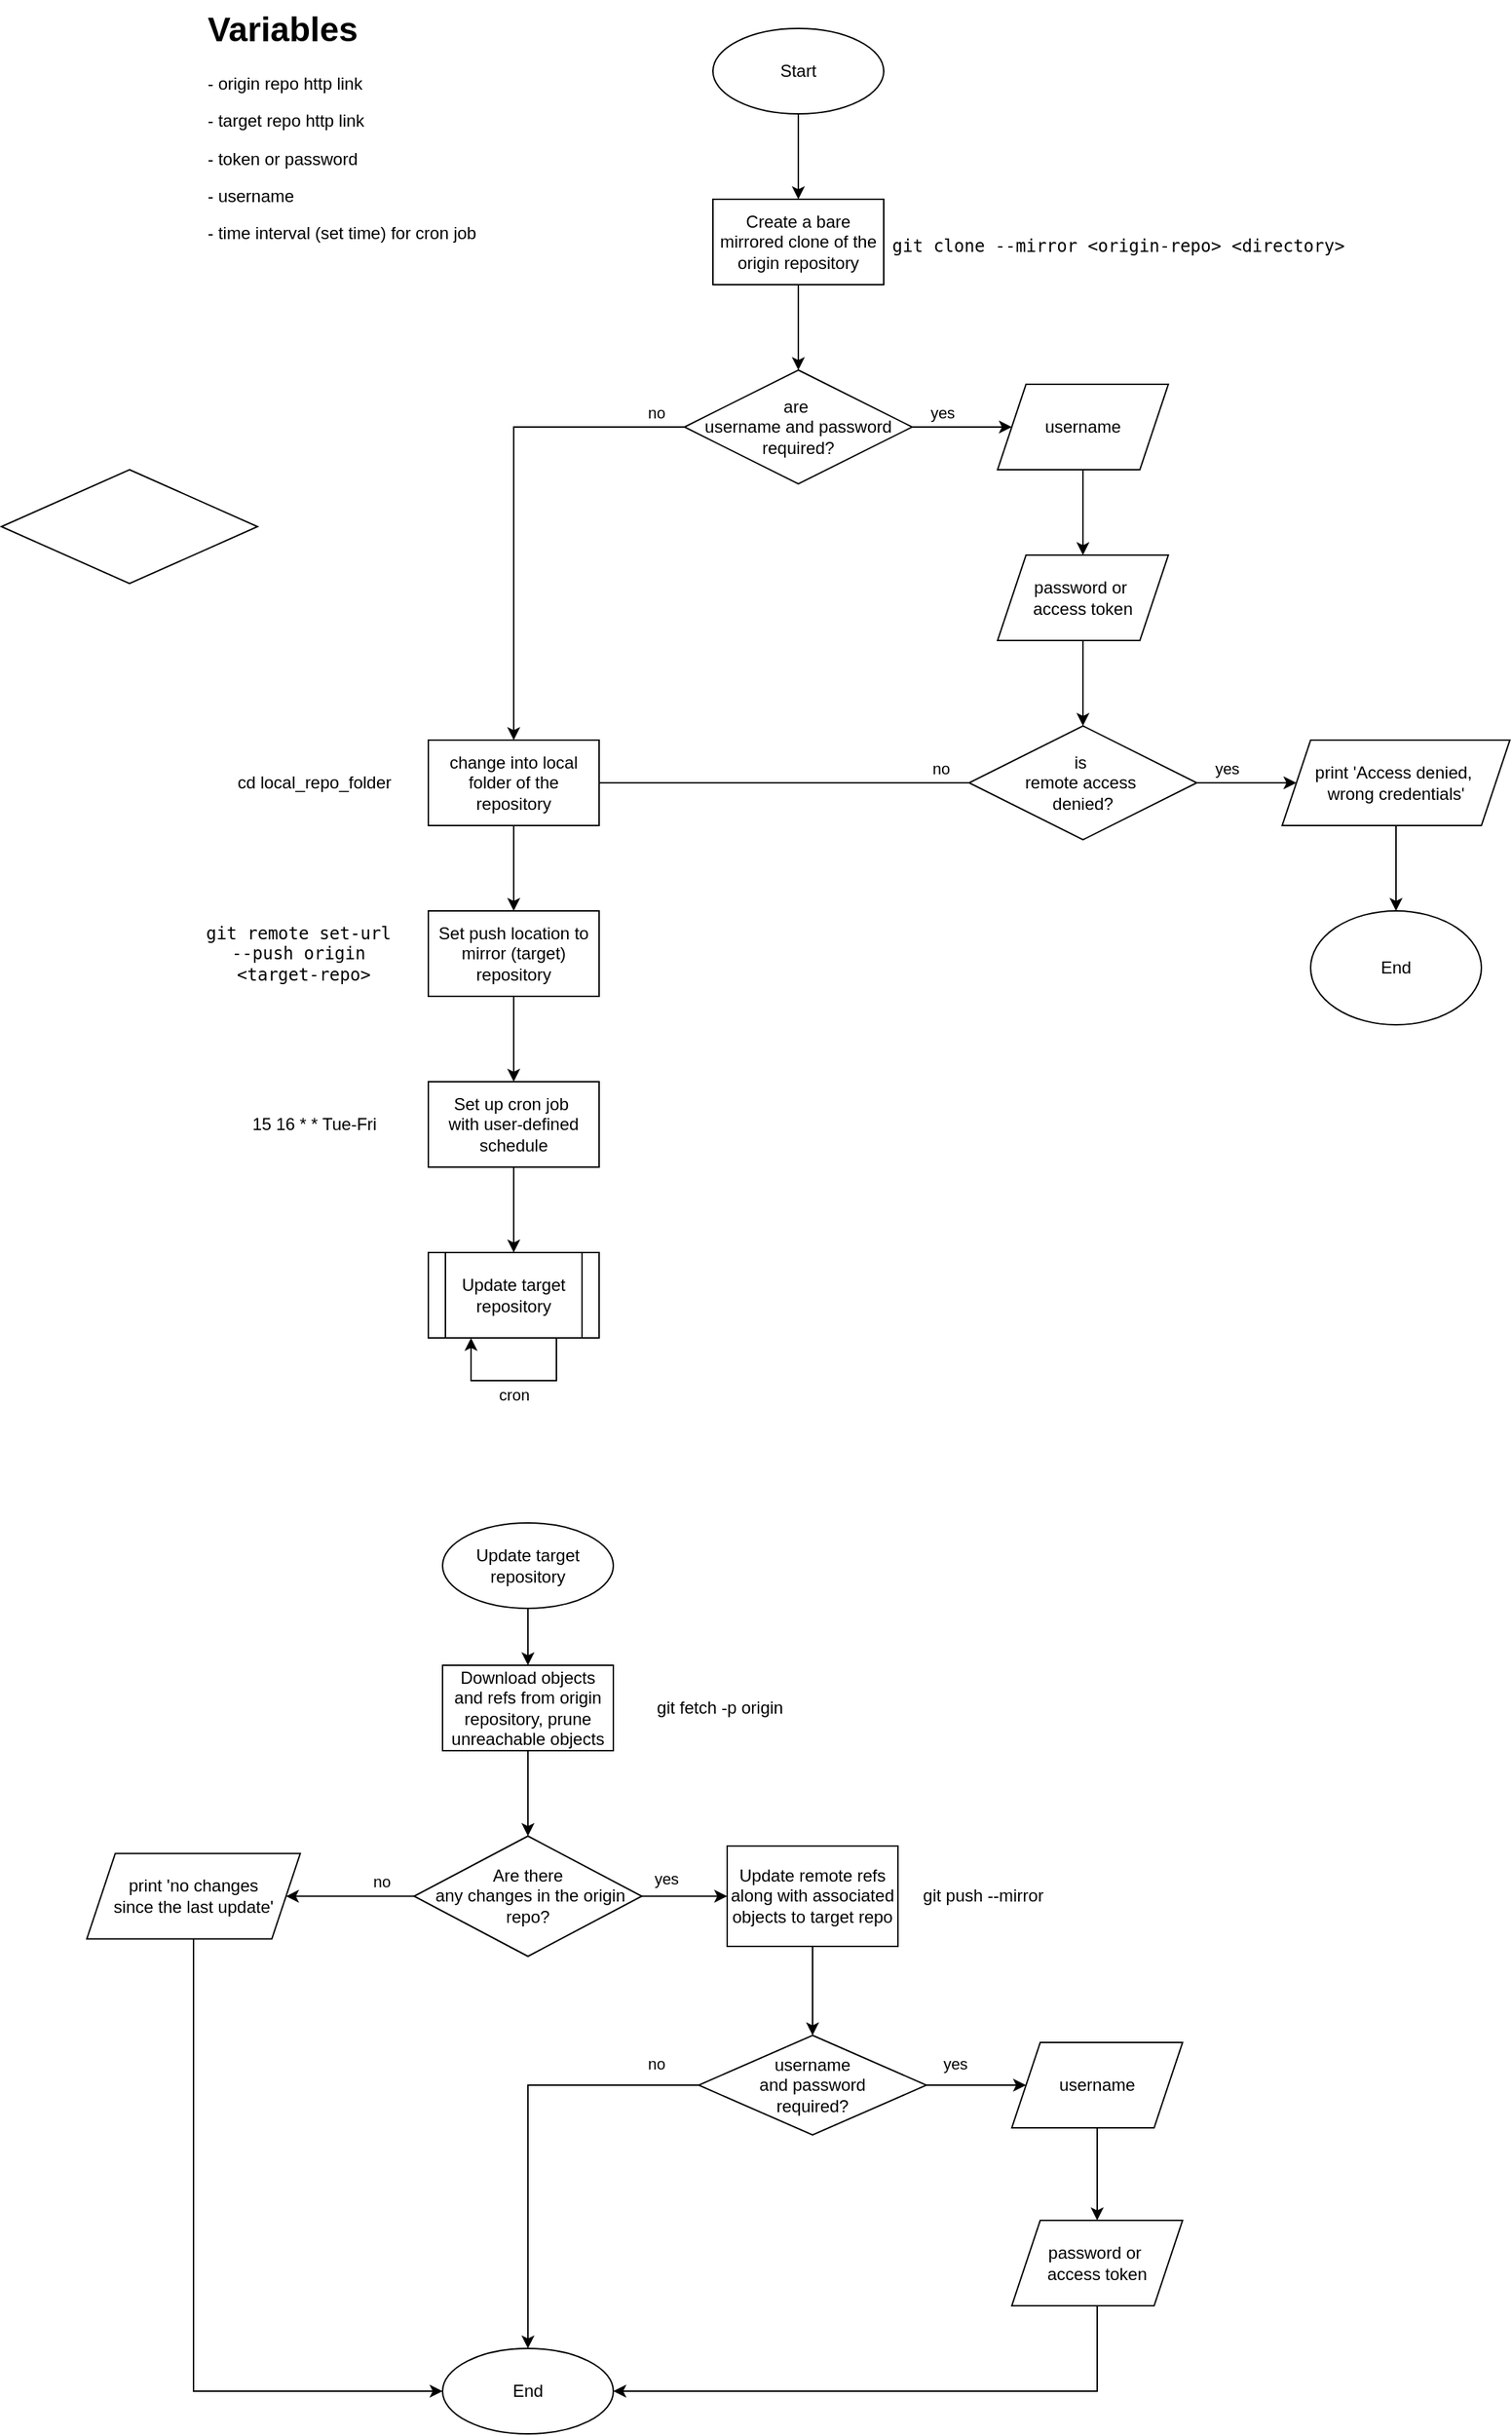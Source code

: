 <mxfile version="27.1.4">
  <diagram name="Page-1" id="1obYR7CRznuvn3wxZ2J3">
    <mxGraphModel dx="193" dy="671" grid="1" gridSize="10" guides="1" tooltips="1" connect="1" arrows="1" fold="1" page="1" pageScale="1" pageWidth="850" pageHeight="1100" math="0" shadow="0">
      <root>
        <mxCell id="0" />
        <mxCell id="1" parent="0" />
        <mxCell id="v1fekIy8P3kQK3e0y9ms-58" value="" style="edgeStyle=orthogonalEdgeStyle;rounded=0;orthogonalLoop=1;jettySize=auto;html=1;" edge="1" parent="1" source="v1fekIy8P3kQK3e0y9ms-1" target="v1fekIy8P3kQK3e0y9ms-57">
          <mxGeometry relative="1" as="geometry" />
        </mxCell>
        <mxCell id="v1fekIy8P3kQK3e0y9ms-1" value="Start" style="ellipse;whiteSpace=wrap;html=1;" vertex="1" parent="1">
          <mxGeometry x="1460" y="40" width="120" height="60" as="geometry" />
        </mxCell>
        <mxCell id="v1fekIy8P3kQK3e0y9ms-6" style="edgeStyle=orthogonalEdgeStyle;rounded=0;orthogonalLoop=1;jettySize=auto;html=1;entryX=0.5;entryY=0;entryDx=0;entryDy=0;" edge="1" parent="1" source="v1fekIy8P3kQK3e0y9ms-7" target="v1fekIy8P3kQK3e0y9ms-32">
          <mxGeometry relative="1" as="geometry" />
        </mxCell>
        <mxCell id="v1fekIy8P3kQK3e0y9ms-7" value="&lt;div&gt;Download objects&lt;/div&gt;&lt;div&gt;and refs from origin repository, prune unreachable objects&lt;/div&gt;" style="rounded=0;whiteSpace=wrap;html=1;" vertex="1" parent="1">
          <mxGeometry x="1270" y="1190" width="120" height="60" as="geometry" />
        </mxCell>
        <mxCell id="v1fekIy8P3kQK3e0y9ms-70" value="" style="edgeStyle=orthogonalEdgeStyle;rounded=0;orthogonalLoop=1;jettySize=auto;html=1;" edge="1" parent="1" source="v1fekIy8P3kQK3e0y9ms-12" target="v1fekIy8P3kQK3e0y9ms-14">
          <mxGeometry relative="1" as="geometry" />
        </mxCell>
        <mxCell id="v1fekIy8P3kQK3e0y9ms-12" value="username" style="shape=parallelogram;perimeter=parallelogramPerimeter;whiteSpace=wrap;html=1;fixedSize=1;" vertex="1" parent="1">
          <mxGeometry x="1660" y="290" width="120" height="60" as="geometry" />
        </mxCell>
        <mxCell id="v1fekIy8P3kQK3e0y9ms-71" value="" style="edgeStyle=orthogonalEdgeStyle;rounded=0;orthogonalLoop=1;jettySize=auto;html=1;" edge="1" parent="1" source="v1fekIy8P3kQK3e0y9ms-14" target="v1fekIy8P3kQK3e0y9ms-19">
          <mxGeometry relative="1" as="geometry" />
        </mxCell>
        <mxCell id="v1fekIy8P3kQK3e0y9ms-14" value="&lt;div&gt;password or&amp;nbsp;&lt;/div&gt;&lt;div&gt;access token&lt;/div&gt;" style="shape=parallelogram;perimeter=parallelogramPerimeter;whiteSpace=wrap;html=1;fixedSize=1;" vertex="1" parent="1">
          <mxGeometry x="1660" y="410" width="120" height="60" as="geometry" />
        </mxCell>
        <mxCell id="v1fekIy8P3kQK3e0y9ms-15" value="" style="edgeStyle=orthogonalEdgeStyle;rounded=0;orthogonalLoop=1;jettySize=auto;html=1;exitX=1;exitY=0.5;exitDx=0;exitDy=0;" edge="1" parent="1" source="v1fekIy8P3kQK3e0y9ms-19" target="v1fekIy8P3kQK3e0y9ms-25">
          <mxGeometry relative="1" as="geometry" />
        </mxCell>
        <mxCell id="v1fekIy8P3kQK3e0y9ms-16" value="yes" style="edgeLabel;html=1;align=center;verticalAlign=middle;resizable=0;points=[];" vertex="1" connectable="0" parent="v1fekIy8P3kQK3e0y9ms-15">
          <mxGeometry x="0.265" y="1" relative="1" as="geometry">
            <mxPoint x="-24" y="-9" as="offset" />
          </mxGeometry>
        </mxCell>
        <mxCell id="v1fekIy8P3kQK3e0y9ms-17" style="edgeStyle=orthogonalEdgeStyle;rounded=0;orthogonalLoop=1;jettySize=auto;html=1;exitX=0;exitY=0.5;exitDx=0;exitDy=0;entryX=0.75;entryY=1;entryDx=0;entryDy=0;" edge="1" parent="1" source="v1fekIy8P3kQK3e0y9ms-19" target="v1fekIy8P3kQK3e0y9ms-41">
          <mxGeometry relative="1" as="geometry">
            <Array as="points">
              <mxPoint x="1350" y="570" />
            </Array>
          </mxGeometry>
        </mxCell>
        <mxCell id="v1fekIy8P3kQK3e0y9ms-18" value="no" style="edgeLabel;html=1;align=center;verticalAlign=middle;resizable=0;points=[];" vertex="1" connectable="0" parent="v1fekIy8P3kQK3e0y9ms-17">
          <mxGeometry x="-0.154" y="-2" relative="1" as="geometry">
            <mxPoint x="115" y="-8" as="offset" />
          </mxGeometry>
        </mxCell>
        <mxCell id="v1fekIy8P3kQK3e0y9ms-19" value="&lt;div&gt;is&amp;nbsp;&lt;/div&gt;&lt;div&gt;remote access&amp;nbsp;&lt;/div&gt;&lt;div&gt;denied?&lt;/div&gt;" style="rhombus;whiteSpace=wrap;html=1;" vertex="1" parent="1">
          <mxGeometry x="1640" y="530" width="160" height="80" as="geometry" />
        </mxCell>
        <mxCell id="v1fekIy8P3kQK3e0y9ms-20" style="edgeStyle=orthogonalEdgeStyle;rounded=0;orthogonalLoop=1;jettySize=auto;html=1;exitX=1;exitY=0.5;exitDx=0;exitDy=0;entryX=0;entryY=0.5;entryDx=0;entryDy=0;" edge="1" parent="1" source="v1fekIy8P3kQK3e0y9ms-24" target="v1fekIy8P3kQK3e0y9ms-12">
          <mxGeometry relative="1" as="geometry">
            <Array as="points">
              <mxPoint x="1670" y="320" />
              <mxPoint x="1670" y="320" />
            </Array>
          </mxGeometry>
        </mxCell>
        <mxCell id="v1fekIy8P3kQK3e0y9ms-21" value="yes" style="edgeLabel;html=1;align=center;verticalAlign=middle;resizable=0;points=[];" vertex="1" connectable="0" parent="v1fekIy8P3kQK3e0y9ms-20">
          <mxGeometry x="0.183" y="-1" relative="1" as="geometry">
            <mxPoint x="-21" y="-11" as="offset" />
          </mxGeometry>
        </mxCell>
        <mxCell id="v1fekIy8P3kQK3e0y9ms-68" value="" style="edgeStyle=orthogonalEdgeStyle;rounded=0;orthogonalLoop=1;jettySize=auto;html=1;" edge="1" parent="1" source="v1fekIy8P3kQK3e0y9ms-24" target="v1fekIy8P3kQK3e0y9ms-41">
          <mxGeometry relative="1" as="geometry" />
        </mxCell>
        <mxCell id="v1fekIy8P3kQK3e0y9ms-69" value="&lt;div&gt;no&lt;/div&gt;" style="edgeLabel;html=1;align=center;verticalAlign=middle;resizable=0;points=[];" vertex="1" connectable="0" parent="v1fekIy8P3kQK3e0y9ms-68">
          <mxGeometry x="-0.262" y="-1" relative="1" as="geometry">
            <mxPoint x="101" y="-16" as="offset" />
          </mxGeometry>
        </mxCell>
        <mxCell id="v1fekIy8P3kQK3e0y9ms-24" value="&lt;div&gt;are&amp;nbsp;&lt;/div&gt;&lt;div&gt;username and password required?&lt;/div&gt;" style="rhombus;whiteSpace=wrap;html=1;" vertex="1" parent="1">
          <mxGeometry x="1440" y="280" width="160" height="80" as="geometry" />
        </mxCell>
        <mxCell id="v1fekIy8P3kQK3e0y9ms-83" value="" style="edgeStyle=orthogonalEdgeStyle;rounded=0;orthogonalLoop=1;jettySize=auto;html=1;" edge="1" parent="1" source="v1fekIy8P3kQK3e0y9ms-25" target="v1fekIy8P3kQK3e0y9ms-54">
          <mxGeometry relative="1" as="geometry" />
        </mxCell>
        <mxCell id="v1fekIy8P3kQK3e0y9ms-25" value="&lt;div&gt;print &#39;Access denied,&amp;nbsp;&lt;/div&gt;&lt;div&gt;wrong credentials&#39;&lt;/div&gt;" style="shape=parallelogram;perimeter=parallelogramPerimeter;whiteSpace=wrap;html=1;fixedSize=1;" vertex="1" parent="1">
          <mxGeometry x="1860" y="540" width="160" height="60" as="geometry" />
        </mxCell>
        <mxCell id="v1fekIy8P3kQK3e0y9ms-28" value="git fetch -p origin" style="text;html=1;align=center;verticalAlign=middle;whiteSpace=wrap;rounded=0;" vertex="1" parent="1">
          <mxGeometry x="1410" y="1205" width="110" height="30" as="geometry" />
        </mxCell>
        <mxCell id="v1fekIy8P3kQK3e0y9ms-31" value="yes" style="edgeStyle=orthogonalEdgeStyle;rounded=0;orthogonalLoop=1;jettySize=auto;html=1;exitX=1;exitY=0.5;exitDx=0;exitDy=0;entryX=0;entryY=0.5;entryDx=0;entryDy=0;" edge="1" parent="1" source="v1fekIy8P3kQK3e0y9ms-32" target="v1fekIy8P3kQK3e0y9ms-44">
          <mxGeometry x="-0.429" y="12" relative="1" as="geometry">
            <mxPoint x="1480" y="1352.25" as="targetPoint" />
            <mxPoint as="offset" />
          </mxGeometry>
        </mxCell>
        <mxCell id="v1fekIy8P3kQK3e0y9ms-78" value="" style="edgeStyle=orthogonalEdgeStyle;rounded=0;orthogonalLoop=1;jettySize=auto;html=1;" edge="1" parent="1" source="v1fekIy8P3kQK3e0y9ms-32" target="v1fekIy8P3kQK3e0y9ms-75">
          <mxGeometry relative="1" as="geometry" />
        </mxCell>
        <mxCell id="v1fekIy8P3kQK3e0y9ms-79" value="no" style="edgeLabel;html=1;align=center;verticalAlign=middle;resizable=0;points=[];" vertex="1" connectable="0" parent="v1fekIy8P3kQK3e0y9ms-78">
          <mxGeometry x="-0.237" y="-1" relative="1" as="geometry">
            <mxPoint x="11" y="-10" as="offset" />
          </mxGeometry>
        </mxCell>
        <mxCell id="v1fekIy8P3kQK3e0y9ms-32" value="&lt;div&gt;Are there&lt;/div&gt;&lt;div&gt;&amp;nbsp;any&amp;nbsp;changes in the origin&lt;/div&gt;&lt;div&gt;repo?&lt;/div&gt;" style="rhombus;whiteSpace=wrap;html=1;" vertex="1" parent="1">
          <mxGeometry x="1250" y="1310" width="160" height="84.5" as="geometry" />
        </mxCell>
        <mxCell id="v1fekIy8P3kQK3e0y9ms-88" value="" style="edgeStyle=orthogonalEdgeStyle;rounded=0;orthogonalLoop=1;jettySize=auto;html=1;" edge="1" parent="1" source="v1fekIy8P3kQK3e0y9ms-38" target="v1fekIy8P3kQK3e0y9ms-87">
          <mxGeometry relative="1" as="geometry" />
        </mxCell>
        <mxCell id="v1fekIy8P3kQK3e0y9ms-38" value="Set push location to mirror (target) repository" style="rounded=0;whiteSpace=wrap;html=1;" vertex="1" parent="1">
          <mxGeometry x="1260" y="660" width="120" height="60" as="geometry" />
        </mxCell>
        <mxCell id="v1fekIy8P3kQK3e0y9ms-40" style="edgeStyle=orthogonalEdgeStyle;rounded=0;orthogonalLoop=1;jettySize=auto;html=1;entryX=0.5;entryY=0;entryDx=0;entryDy=0;" edge="1" parent="1" source="v1fekIy8P3kQK3e0y9ms-41" target="v1fekIy8P3kQK3e0y9ms-38">
          <mxGeometry relative="1" as="geometry" />
        </mxCell>
        <mxCell id="v1fekIy8P3kQK3e0y9ms-41" value="change into local folder of the repository" style="rounded=0;whiteSpace=wrap;html=1;" vertex="1" parent="1">
          <mxGeometry x="1260" y="540" width="120" height="60" as="geometry" />
        </mxCell>
        <mxCell id="v1fekIy8P3kQK3e0y9ms-42" value="cd local_repo_folder" style="text;html=1;align=center;verticalAlign=middle;whiteSpace=wrap;rounded=0;" vertex="1" parent="1">
          <mxGeometry x="1120" y="555" width="120" height="30" as="geometry" />
        </mxCell>
        <mxCell id="v1fekIy8P3kQK3e0y9ms-43" value="" style="edgeStyle=orthogonalEdgeStyle;rounded=0;orthogonalLoop=1;jettySize=auto;html=1;" edge="1" parent="1" source="v1fekIy8P3kQK3e0y9ms-44" target="v1fekIy8P3kQK3e0y9ms-49">
          <mxGeometry relative="1" as="geometry" />
        </mxCell>
        <mxCell id="v1fekIy8P3kQK3e0y9ms-44" value="Update remote refs along with associated objects to target repo" style="rounded=0;whiteSpace=wrap;html=1;" vertex="1" parent="1">
          <mxGeometry x="1470" y="1317" width="120" height="70.5" as="geometry" />
        </mxCell>
        <mxCell id="v1fekIy8P3kQK3e0y9ms-45" value="&lt;div&gt;git push --mirror&lt;/div&gt;" style="text;html=1;align=center;verticalAlign=middle;whiteSpace=wrap;rounded=0;" vertex="1" parent="1">
          <mxGeometry x="1600" y="1337.25" width="100" height="30" as="geometry" />
        </mxCell>
        <mxCell id="v1fekIy8P3kQK3e0y9ms-46" style="edgeStyle=orthogonalEdgeStyle;rounded=0;orthogonalLoop=1;jettySize=auto;html=1;exitX=1;exitY=0.5;exitDx=0;exitDy=0;" edge="1" parent="1" source="v1fekIy8P3kQK3e0y9ms-49" target="v1fekIy8P3kQK3e0y9ms-51">
          <mxGeometry relative="1" as="geometry">
            <Array as="points">
              <mxPoint x="1650" y="1485" />
              <mxPoint x="1650" y="1485" />
            </Array>
          </mxGeometry>
        </mxCell>
        <mxCell id="v1fekIy8P3kQK3e0y9ms-47" value="yes" style="edgeLabel;html=1;align=center;verticalAlign=middle;resizable=0;points=[];" vertex="1" connectable="0" parent="v1fekIy8P3kQK3e0y9ms-46">
          <mxGeometry x="0.246" y="3" relative="1" as="geometry">
            <mxPoint x="-24" y="-12" as="offset" />
          </mxGeometry>
        </mxCell>
        <mxCell id="v1fekIy8P3kQK3e0y9ms-100" style="edgeStyle=orthogonalEdgeStyle;rounded=0;orthogonalLoop=1;jettySize=auto;html=1;entryX=0.5;entryY=0;entryDx=0;entryDy=0;" edge="1" parent="1" source="v1fekIy8P3kQK3e0y9ms-49" target="v1fekIy8P3kQK3e0y9ms-98">
          <mxGeometry relative="1" as="geometry" />
        </mxCell>
        <mxCell id="v1fekIy8P3kQK3e0y9ms-101" value="no" style="edgeLabel;html=1;align=center;verticalAlign=middle;resizable=0;points=[];" vertex="1" connectable="0" parent="v1fekIy8P3kQK3e0y9ms-100">
          <mxGeometry x="-0.718" y="-1" relative="1" as="geometry">
            <mxPoint x="13" y="-14" as="offset" />
          </mxGeometry>
        </mxCell>
        <mxCell id="v1fekIy8P3kQK3e0y9ms-49" value="&lt;div&gt;username&lt;/div&gt;&lt;div&gt;and password&lt;/div&gt;&lt;div&gt;required?&lt;/div&gt;" style="rhombus;whiteSpace=wrap;html=1;" vertex="1" parent="1">
          <mxGeometry x="1450" y="1450" width="160" height="70" as="geometry" />
        </mxCell>
        <mxCell id="v1fekIy8P3kQK3e0y9ms-50" value="" style="edgeStyle=orthogonalEdgeStyle;rounded=0;orthogonalLoop=1;jettySize=auto;html=1;" edge="1" parent="1" source="v1fekIy8P3kQK3e0y9ms-51" target="v1fekIy8P3kQK3e0y9ms-53">
          <mxGeometry relative="1" as="geometry" />
        </mxCell>
        <mxCell id="v1fekIy8P3kQK3e0y9ms-51" value="username" style="shape=parallelogram;perimeter=parallelogramPerimeter;whiteSpace=wrap;html=1;fixedSize=1;" vertex="1" parent="1">
          <mxGeometry x="1670" y="1455" width="120" height="60" as="geometry" />
        </mxCell>
        <mxCell id="v1fekIy8P3kQK3e0y9ms-99" style="edgeStyle=orthogonalEdgeStyle;rounded=0;orthogonalLoop=1;jettySize=auto;html=1;entryX=1;entryY=0.5;entryDx=0;entryDy=0;" edge="1" parent="1" source="v1fekIy8P3kQK3e0y9ms-53" target="v1fekIy8P3kQK3e0y9ms-98">
          <mxGeometry relative="1" as="geometry">
            <Array as="points">
              <mxPoint x="1730" y="1700" />
              <mxPoint x="1410" y="1700" />
            </Array>
          </mxGeometry>
        </mxCell>
        <mxCell id="v1fekIy8P3kQK3e0y9ms-53" value="&lt;div&gt;password or&amp;nbsp;&lt;/div&gt;&lt;div&gt;access token&lt;/div&gt;" style="shape=parallelogram;perimeter=parallelogramPerimeter;whiteSpace=wrap;html=1;fixedSize=1;" vertex="1" parent="1">
          <mxGeometry x="1670" y="1580" width="120" height="60" as="geometry" />
        </mxCell>
        <mxCell id="v1fekIy8P3kQK3e0y9ms-54" value="End" style="ellipse;whiteSpace=wrap;html=1;" vertex="1" parent="1">
          <mxGeometry x="1880" y="660" width="120" height="80" as="geometry" />
        </mxCell>
        <mxCell id="v1fekIy8P3kQK3e0y9ms-56" value="&lt;pre&gt;&lt;code class=&quot;hljs language-shell&quot;&gt;git clone --mirror &amp;lt;origin-repo&amp;gt; &lt;/code&gt;&amp;lt;directory&amp;gt;&lt;/pre&gt;" style="text;html=1;align=center;verticalAlign=middle;whiteSpace=wrap;rounded=0;" vertex="1" parent="1">
          <mxGeometry x="1600" y="165" width="290" height="55" as="geometry" />
        </mxCell>
        <mxCell id="v1fekIy8P3kQK3e0y9ms-61" style="edgeStyle=orthogonalEdgeStyle;rounded=0;orthogonalLoop=1;jettySize=auto;html=1;entryX=0.5;entryY=0;entryDx=0;entryDy=0;" edge="1" parent="1" source="v1fekIy8P3kQK3e0y9ms-57" target="v1fekIy8P3kQK3e0y9ms-24">
          <mxGeometry relative="1" as="geometry">
            <Array as="points">
              <mxPoint x="1520" y="190" />
            </Array>
          </mxGeometry>
        </mxCell>
        <mxCell id="v1fekIy8P3kQK3e0y9ms-57" value="Create a bare mirrored clone of the origin repository" style="rounded=0;whiteSpace=wrap;html=1;" vertex="1" parent="1">
          <mxGeometry x="1460" y="160" width="120" height="60" as="geometry" />
        </mxCell>
        <mxCell id="v1fekIy8P3kQK3e0y9ms-63" value="&lt;pre&gt;&lt;code class=&quot;hljs language-shell&quot;&gt;git remote set-url &lt;br&gt;--push origin &lt;br&gt;&amp;lt;target-repo&amp;gt;&lt;/code&gt;&lt;/pre&gt;" style="text;html=1;align=center;verticalAlign=middle;whiteSpace=wrap;rounded=0;" vertex="1" parent="1">
          <mxGeometry x="1105" y="665" width="135" height="50" as="geometry" />
        </mxCell>
        <mxCell id="v1fekIy8P3kQK3e0y9ms-67" value="&lt;h1 style=&quot;margin-top: 0px;&quot;&gt;Variables&lt;/h1&gt;&lt;p&gt;- origin repo http link&lt;/p&gt;&lt;p&gt;- target repo http link&lt;/p&gt;&lt;p&gt;- token or password&lt;/p&gt;&lt;p&gt;- username&lt;/p&gt;&lt;p&gt;- time interval (set time)&amp;nbsp;for cron job&lt;/p&gt;" style="text;html=1;whiteSpace=wrap;overflow=hidden;rounded=0;" vertex="1" parent="1">
          <mxGeometry x="1102.5" y="20" width="247.5" height="210" as="geometry" />
        </mxCell>
        <mxCell id="v1fekIy8P3kQK3e0y9ms-102" style="edgeStyle=orthogonalEdgeStyle;rounded=0;orthogonalLoop=1;jettySize=auto;html=1;entryX=0;entryY=0.5;entryDx=0;entryDy=0;exitX=0.5;exitY=1;exitDx=0;exitDy=0;" edge="1" parent="1" source="v1fekIy8P3kQK3e0y9ms-75" target="v1fekIy8P3kQK3e0y9ms-98">
          <mxGeometry relative="1" as="geometry">
            <Array as="points">
              <mxPoint x="1095" y="1700" />
            </Array>
          </mxGeometry>
        </mxCell>
        <mxCell id="v1fekIy8P3kQK3e0y9ms-75" value="&lt;div&gt;print &#39;no changes&lt;/div&gt;&lt;div&gt;since the last update&#39;&lt;/div&gt;" style="shape=parallelogram;perimeter=parallelogramPerimeter;whiteSpace=wrap;html=1;fixedSize=1;" vertex="1" parent="1">
          <mxGeometry x="1020" y="1322.25" width="150" height="60" as="geometry" />
        </mxCell>
        <mxCell id="v1fekIy8P3kQK3e0y9ms-81" value="15 16 * * Tue-Fri" style="text;html=1;align=center;verticalAlign=middle;whiteSpace=wrap;rounded=0;" vertex="1" parent="1">
          <mxGeometry x="1115" y="795" width="130" height="30" as="geometry" />
        </mxCell>
        <mxCell id="v1fekIy8P3kQK3e0y9ms-86" value="" style="rhombus;whiteSpace=wrap;html=1;" vertex="1" parent="1">
          <mxGeometry x="960" y="350" width="180" height="80" as="geometry" />
        </mxCell>
        <mxCell id="v1fekIy8P3kQK3e0y9ms-92" value="" style="edgeStyle=orthogonalEdgeStyle;rounded=0;orthogonalLoop=1;jettySize=auto;html=1;" edge="1" parent="1" source="v1fekIy8P3kQK3e0y9ms-87" target="v1fekIy8P3kQK3e0y9ms-89">
          <mxGeometry relative="1" as="geometry" />
        </mxCell>
        <mxCell id="v1fekIy8P3kQK3e0y9ms-87" value="&lt;div&gt;Set up cron job&amp;nbsp;&lt;/div&gt;&lt;div&gt;with user-defined schedule&lt;/div&gt;" style="rounded=0;whiteSpace=wrap;html=1;" vertex="1" parent="1">
          <mxGeometry x="1260" y="780" width="120" height="60" as="geometry" />
        </mxCell>
        <mxCell id="v1fekIy8P3kQK3e0y9ms-89" value="Update target repository" style="shape=process;whiteSpace=wrap;html=1;backgroundOutline=1;" vertex="1" parent="1">
          <mxGeometry x="1260" y="900" width="120" height="60" as="geometry" />
        </mxCell>
        <mxCell id="v1fekIy8P3kQK3e0y9ms-91" value="" style="edgeStyle=orthogonalEdgeStyle;rounded=0;orthogonalLoop=1;jettySize=auto;html=1;" edge="1" parent="1" source="v1fekIy8P3kQK3e0y9ms-90" target="v1fekIy8P3kQK3e0y9ms-7">
          <mxGeometry relative="1" as="geometry" />
        </mxCell>
        <mxCell id="v1fekIy8P3kQK3e0y9ms-90" value="Update target repository" style="ellipse;whiteSpace=wrap;html=1;" vertex="1" parent="1">
          <mxGeometry x="1270" y="1090" width="120" height="60" as="geometry" />
        </mxCell>
        <mxCell id="v1fekIy8P3kQK3e0y9ms-96" style="edgeStyle=orthogonalEdgeStyle;rounded=0;orthogonalLoop=1;jettySize=auto;html=1;entryX=0.25;entryY=1;entryDx=0;entryDy=0;exitX=0.75;exitY=1;exitDx=0;exitDy=0;" edge="1" parent="1" source="v1fekIy8P3kQK3e0y9ms-89" target="v1fekIy8P3kQK3e0y9ms-89">
          <mxGeometry relative="1" as="geometry">
            <mxPoint x="1335" y="960" as="sourcePoint" />
            <mxPoint x="1305" y="960" as="targetPoint" />
            <Array as="points">
              <mxPoint x="1350" y="990" />
              <mxPoint x="1290" y="990" />
            </Array>
          </mxGeometry>
        </mxCell>
        <mxCell id="v1fekIy8P3kQK3e0y9ms-97" value="cron" style="edgeLabel;html=1;align=center;verticalAlign=middle;resizable=0;points=[];" vertex="1" connectable="0" parent="v1fekIy8P3kQK3e0y9ms-96">
          <mxGeometry x="-0.065" y="-1" relative="1" as="geometry">
            <mxPoint x="-4" y="11" as="offset" />
          </mxGeometry>
        </mxCell>
        <mxCell id="v1fekIy8P3kQK3e0y9ms-98" value="End" style="ellipse;whiteSpace=wrap;html=1;" vertex="1" parent="1">
          <mxGeometry x="1270" y="1670" width="120" height="60" as="geometry" />
        </mxCell>
      </root>
    </mxGraphModel>
  </diagram>
</mxfile>
